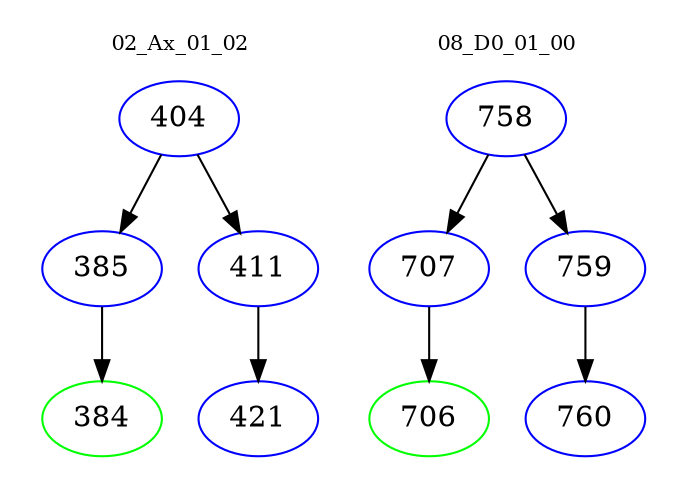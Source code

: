 digraph{
subgraph cluster_0 {
color = white
label = "02_Ax_01_02";
fontsize=10;
T0_404 [label="404", color="blue"]
T0_404 -> T0_385 [color="black"]
T0_385 [label="385", color="blue"]
T0_385 -> T0_384 [color="black"]
T0_384 [label="384", color="green"]
T0_404 -> T0_411 [color="black"]
T0_411 [label="411", color="blue"]
T0_411 -> T0_421 [color="black"]
T0_421 [label="421", color="blue"]
}
subgraph cluster_1 {
color = white
label = "08_D0_01_00";
fontsize=10;
T1_758 [label="758", color="blue"]
T1_758 -> T1_707 [color="black"]
T1_707 [label="707", color="blue"]
T1_707 -> T1_706 [color="black"]
T1_706 [label="706", color="green"]
T1_758 -> T1_759 [color="black"]
T1_759 [label="759", color="blue"]
T1_759 -> T1_760 [color="black"]
T1_760 [label="760", color="blue"]
}
}
